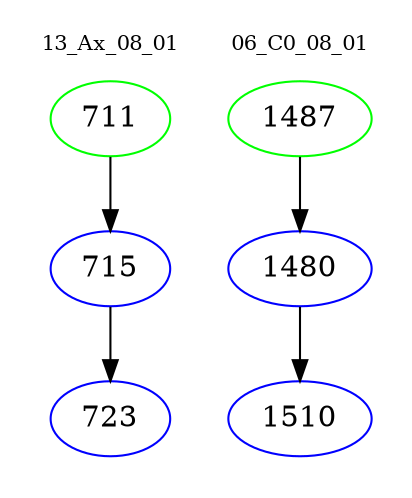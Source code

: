digraph{
subgraph cluster_0 {
color = white
label = "13_Ax_08_01";
fontsize=10;
T0_711 [label="711", color="green"]
T0_711 -> T0_715 [color="black"]
T0_715 [label="715", color="blue"]
T0_715 -> T0_723 [color="black"]
T0_723 [label="723", color="blue"]
}
subgraph cluster_1 {
color = white
label = "06_C0_08_01";
fontsize=10;
T1_1487 [label="1487", color="green"]
T1_1487 -> T1_1480 [color="black"]
T1_1480 [label="1480", color="blue"]
T1_1480 -> T1_1510 [color="black"]
T1_1510 [label="1510", color="blue"]
}
}
